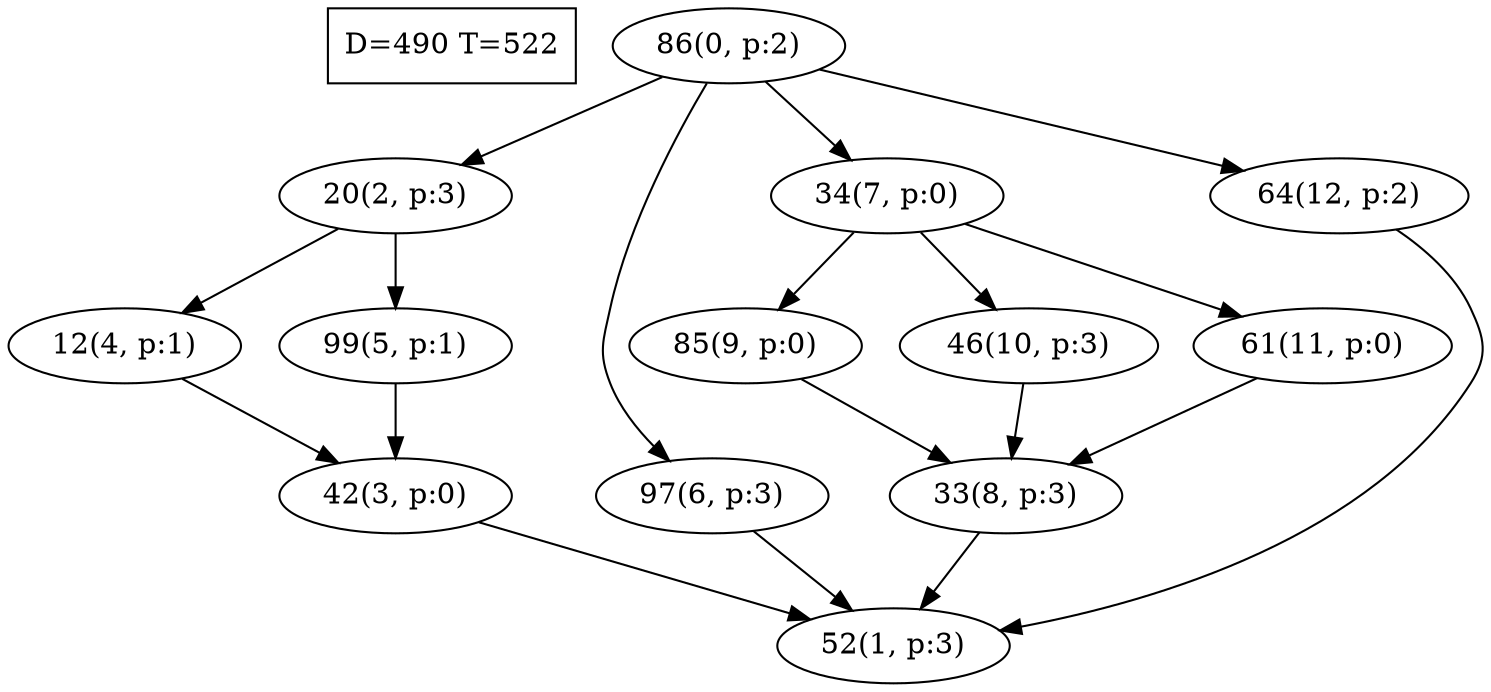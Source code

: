 digraph Task {
i [shape=box, label="D=490 T=522"]; 
0 [label="86(0, p:2)"];
1 [label="52(1, p:3)"];
2 [label="20(2, p:3)"];
3 [label="42(3, p:0)"];
4 [label="12(4, p:1)"];
5 [label="99(5, p:1)"];
6 [label="97(6, p:3)"];
7 [label="34(7, p:0)"];
8 [label="33(8, p:3)"];
9 [label="85(9, p:0)"];
10 [label="46(10, p:3)"];
11 [label="61(11, p:0)"];
12 [label="64(12, p:2)"];
0 -> 2;
0 -> 6;
0 -> 7;
0 -> 12;
2 -> 4;
2 -> 5;
3 -> 1;
4 -> 3;
5 -> 3;
6 -> 1;
7 -> 9;
7 -> 10;
7 -> 11;
8 -> 1;
9 -> 8;
10 -> 8;
11 -> 8;
12 -> 1;
}